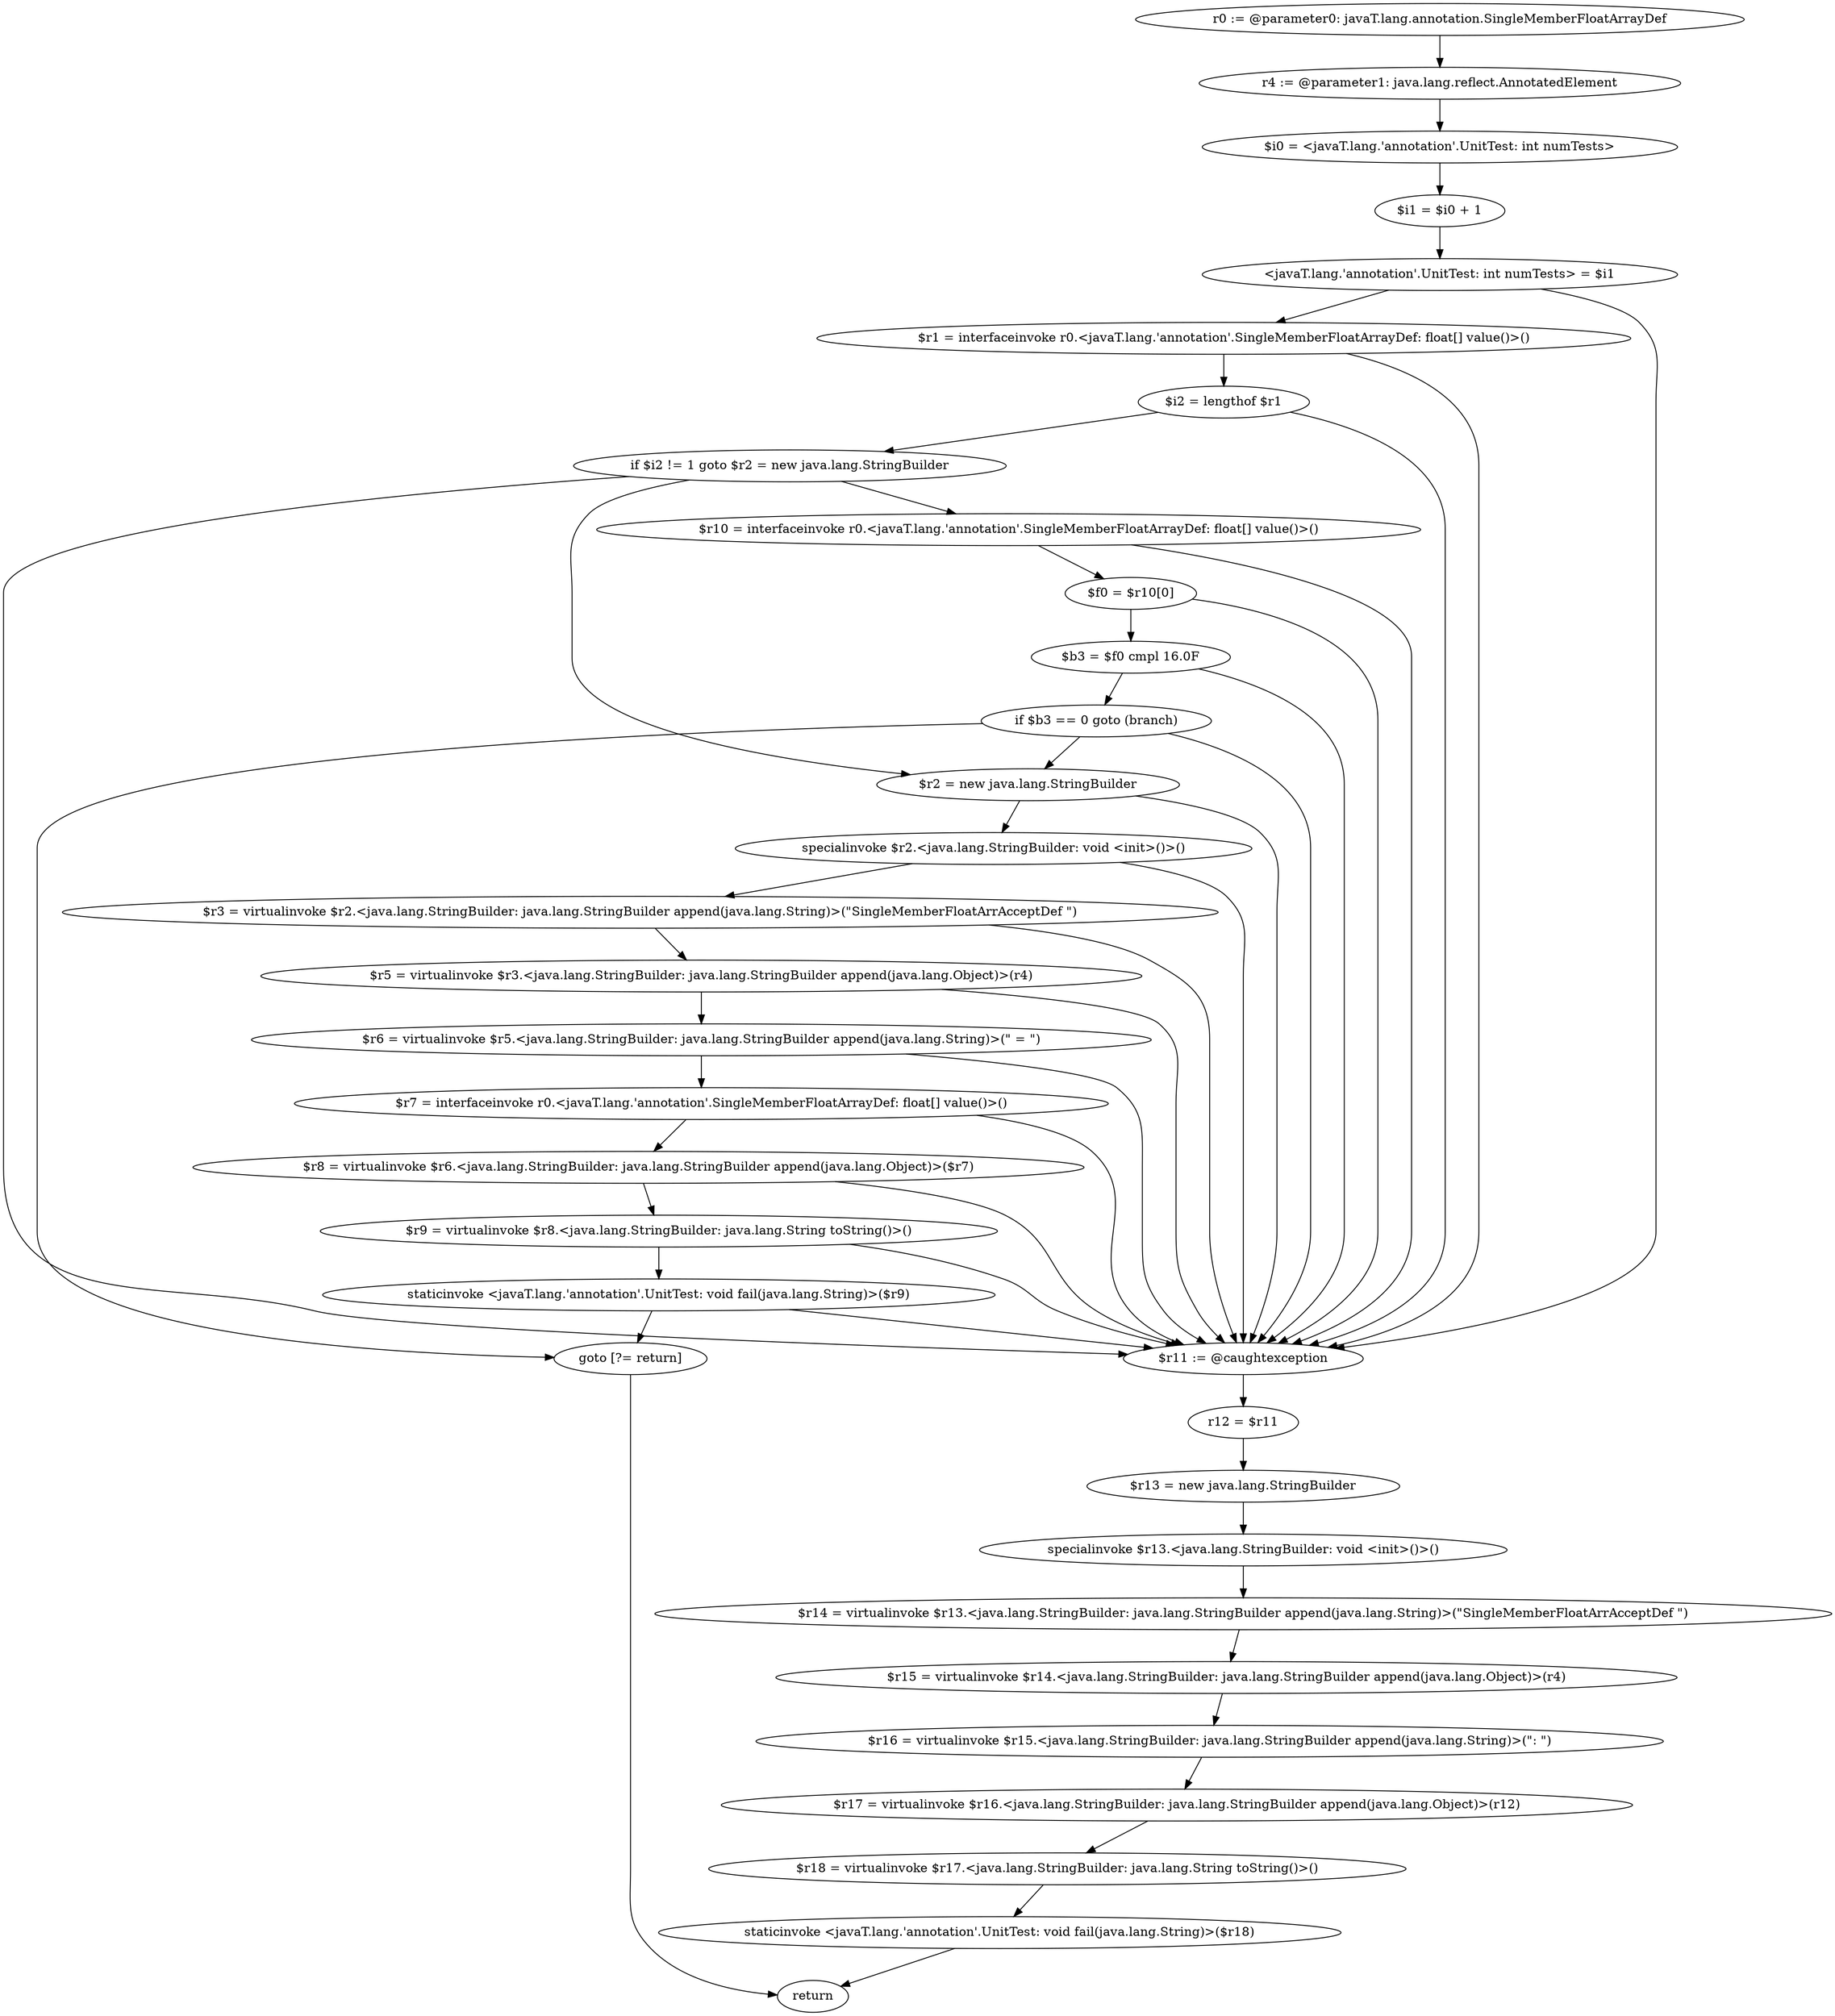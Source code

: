 digraph "unitGraph" {
    "r0 := @parameter0: javaT.lang.annotation.SingleMemberFloatArrayDef"
    "r4 := @parameter1: java.lang.reflect.AnnotatedElement"
    "$i0 = <javaT.lang.'annotation'.UnitTest: int numTests>"
    "$i1 = $i0 + 1"
    "<javaT.lang.'annotation'.UnitTest: int numTests> = $i1"
    "$r1 = interfaceinvoke r0.<javaT.lang.'annotation'.SingleMemberFloatArrayDef: float[] value()>()"
    "$i2 = lengthof $r1"
    "if $i2 != 1 goto $r2 = new java.lang.StringBuilder"
    "$r10 = interfaceinvoke r0.<javaT.lang.'annotation'.SingleMemberFloatArrayDef: float[] value()>()"
    "$f0 = $r10[0]"
    "$b3 = $f0 cmpl 16.0F"
    "if $b3 == 0 goto (branch)"
    "$r2 = new java.lang.StringBuilder"
    "specialinvoke $r2.<java.lang.StringBuilder: void <init>()>()"
    "$r3 = virtualinvoke $r2.<java.lang.StringBuilder: java.lang.StringBuilder append(java.lang.String)>(\"SingleMemberFloatArrAcceptDef \")"
    "$r5 = virtualinvoke $r3.<java.lang.StringBuilder: java.lang.StringBuilder append(java.lang.Object)>(r4)"
    "$r6 = virtualinvoke $r5.<java.lang.StringBuilder: java.lang.StringBuilder append(java.lang.String)>(\" = \")"
    "$r7 = interfaceinvoke r0.<javaT.lang.'annotation'.SingleMemberFloatArrayDef: float[] value()>()"
    "$r8 = virtualinvoke $r6.<java.lang.StringBuilder: java.lang.StringBuilder append(java.lang.Object)>($r7)"
    "$r9 = virtualinvoke $r8.<java.lang.StringBuilder: java.lang.String toString()>()"
    "staticinvoke <javaT.lang.'annotation'.UnitTest: void fail(java.lang.String)>($r9)"
    "goto [?= return]"
    "$r11 := @caughtexception"
    "r12 = $r11"
    "$r13 = new java.lang.StringBuilder"
    "specialinvoke $r13.<java.lang.StringBuilder: void <init>()>()"
    "$r14 = virtualinvoke $r13.<java.lang.StringBuilder: java.lang.StringBuilder append(java.lang.String)>(\"SingleMemberFloatArrAcceptDef \")"
    "$r15 = virtualinvoke $r14.<java.lang.StringBuilder: java.lang.StringBuilder append(java.lang.Object)>(r4)"
    "$r16 = virtualinvoke $r15.<java.lang.StringBuilder: java.lang.StringBuilder append(java.lang.String)>(\": \")"
    "$r17 = virtualinvoke $r16.<java.lang.StringBuilder: java.lang.StringBuilder append(java.lang.Object)>(r12)"
    "$r18 = virtualinvoke $r17.<java.lang.StringBuilder: java.lang.String toString()>()"
    "staticinvoke <javaT.lang.'annotation'.UnitTest: void fail(java.lang.String)>($r18)"
    "return"
    "r0 := @parameter0: javaT.lang.annotation.SingleMemberFloatArrayDef"->"r4 := @parameter1: java.lang.reflect.AnnotatedElement";
    "r4 := @parameter1: java.lang.reflect.AnnotatedElement"->"$i0 = <javaT.lang.'annotation'.UnitTest: int numTests>";
    "$i0 = <javaT.lang.'annotation'.UnitTest: int numTests>"->"$i1 = $i0 + 1";
    "$i1 = $i0 + 1"->"<javaT.lang.'annotation'.UnitTest: int numTests> = $i1";
    "<javaT.lang.'annotation'.UnitTest: int numTests> = $i1"->"$r1 = interfaceinvoke r0.<javaT.lang.'annotation'.SingleMemberFloatArrayDef: float[] value()>()";
    "<javaT.lang.'annotation'.UnitTest: int numTests> = $i1"->"$r11 := @caughtexception";
    "$r1 = interfaceinvoke r0.<javaT.lang.'annotation'.SingleMemberFloatArrayDef: float[] value()>()"->"$i2 = lengthof $r1";
    "$r1 = interfaceinvoke r0.<javaT.lang.'annotation'.SingleMemberFloatArrayDef: float[] value()>()"->"$r11 := @caughtexception";
    "$i2 = lengthof $r1"->"if $i2 != 1 goto $r2 = new java.lang.StringBuilder";
    "$i2 = lengthof $r1"->"$r11 := @caughtexception";
    "if $i2 != 1 goto $r2 = new java.lang.StringBuilder"->"$r10 = interfaceinvoke r0.<javaT.lang.'annotation'.SingleMemberFloatArrayDef: float[] value()>()";
    "if $i2 != 1 goto $r2 = new java.lang.StringBuilder"->"$r2 = new java.lang.StringBuilder";
    "if $i2 != 1 goto $r2 = new java.lang.StringBuilder"->"$r11 := @caughtexception";
    "$r10 = interfaceinvoke r0.<javaT.lang.'annotation'.SingleMemberFloatArrayDef: float[] value()>()"->"$f0 = $r10[0]";
    "$r10 = interfaceinvoke r0.<javaT.lang.'annotation'.SingleMemberFloatArrayDef: float[] value()>()"->"$r11 := @caughtexception";
    "$f0 = $r10[0]"->"$b3 = $f0 cmpl 16.0F";
    "$f0 = $r10[0]"->"$r11 := @caughtexception";
    "$b3 = $f0 cmpl 16.0F"->"if $b3 == 0 goto (branch)";
    "$b3 = $f0 cmpl 16.0F"->"$r11 := @caughtexception";
    "if $b3 == 0 goto (branch)"->"$r2 = new java.lang.StringBuilder";
    "if $b3 == 0 goto (branch)"->"goto [?= return]";
    "if $b3 == 0 goto (branch)"->"$r11 := @caughtexception";
    "$r2 = new java.lang.StringBuilder"->"specialinvoke $r2.<java.lang.StringBuilder: void <init>()>()";
    "$r2 = new java.lang.StringBuilder"->"$r11 := @caughtexception";
    "specialinvoke $r2.<java.lang.StringBuilder: void <init>()>()"->"$r3 = virtualinvoke $r2.<java.lang.StringBuilder: java.lang.StringBuilder append(java.lang.String)>(\"SingleMemberFloatArrAcceptDef \")";
    "specialinvoke $r2.<java.lang.StringBuilder: void <init>()>()"->"$r11 := @caughtexception";
    "$r3 = virtualinvoke $r2.<java.lang.StringBuilder: java.lang.StringBuilder append(java.lang.String)>(\"SingleMemberFloatArrAcceptDef \")"->"$r5 = virtualinvoke $r3.<java.lang.StringBuilder: java.lang.StringBuilder append(java.lang.Object)>(r4)";
    "$r3 = virtualinvoke $r2.<java.lang.StringBuilder: java.lang.StringBuilder append(java.lang.String)>(\"SingleMemberFloatArrAcceptDef \")"->"$r11 := @caughtexception";
    "$r5 = virtualinvoke $r3.<java.lang.StringBuilder: java.lang.StringBuilder append(java.lang.Object)>(r4)"->"$r6 = virtualinvoke $r5.<java.lang.StringBuilder: java.lang.StringBuilder append(java.lang.String)>(\" = \")";
    "$r5 = virtualinvoke $r3.<java.lang.StringBuilder: java.lang.StringBuilder append(java.lang.Object)>(r4)"->"$r11 := @caughtexception";
    "$r6 = virtualinvoke $r5.<java.lang.StringBuilder: java.lang.StringBuilder append(java.lang.String)>(\" = \")"->"$r7 = interfaceinvoke r0.<javaT.lang.'annotation'.SingleMemberFloatArrayDef: float[] value()>()";
    "$r6 = virtualinvoke $r5.<java.lang.StringBuilder: java.lang.StringBuilder append(java.lang.String)>(\" = \")"->"$r11 := @caughtexception";
    "$r7 = interfaceinvoke r0.<javaT.lang.'annotation'.SingleMemberFloatArrayDef: float[] value()>()"->"$r8 = virtualinvoke $r6.<java.lang.StringBuilder: java.lang.StringBuilder append(java.lang.Object)>($r7)";
    "$r7 = interfaceinvoke r0.<javaT.lang.'annotation'.SingleMemberFloatArrayDef: float[] value()>()"->"$r11 := @caughtexception";
    "$r8 = virtualinvoke $r6.<java.lang.StringBuilder: java.lang.StringBuilder append(java.lang.Object)>($r7)"->"$r9 = virtualinvoke $r8.<java.lang.StringBuilder: java.lang.String toString()>()";
    "$r8 = virtualinvoke $r6.<java.lang.StringBuilder: java.lang.StringBuilder append(java.lang.Object)>($r7)"->"$r11 := @caughtexception";
    "$r9 = virtualinvoke $r8.<java.lang.StringBuilder: java.lang.String toString()>()"->"staticinvoke <javaT.lang.'annotation'.UnitTest: void fail(java.lang.String)>($r9)";
    "$r9 = virtualinvoke $r8.<java.lang.StringBuilder: java.lang.String toString()>()"->"$r11 := @caughtexception";
    "staticinvoke <javaT.lang.'annotation'.UnitTest: void fail(java.lang.String)>($r9)"->"goto [?= return]";
    "staticinvoke <javaT.lang.'annotation'.UnitTest: void fail(java.lang.String)>($r9)"->"$r11 := @caughtexception";
    "goto [?= return]"->"return";
    "$r11 := @caughtexception"->"r12 = $r11";
    "r12 = $r11"->"$r13 = new java.lang.StringBuilder";
    "$r13 = new java.lang.StringBuilder"->"specialinvoke $r13.<java.lang.StringBuilder: void <init>()>()";
    "specialinvoke $r13.<java.lang.StringBuilder: void <init>()>()"->"$r14 = virtualinvoke $r13.<java.lang.StringBuilder: java.lang.StringBuilder append(java.lang.String)>(\"SingleMemberFloatArrAcceptDef \")";
    "$r14 = virtualinvoke $r13.<java.lang.StringBuilder: java.lang.StringBuilder append(java.lang.String)>(\"SingleMemberFloatArrAcceptDef \")"->"$r15 = virtualinvoke $r14.<java.lang.StringBuilder: java.lang.StringBuilder append(java.lang.Object)>(r4)";
    "$r15 = virtualinvoke $r14.<java.lang.StringBuilder: java.lang.StringBuilder append(java.lang.Object)>(r4)"->"$r16 = virtualinvoke $r15.<java.lang.StringBuilder: java.lang.StringBuilder append(java.lang.String)>(\": \")";
    "$r16 = virtualinvoke $r15.<java.lang.StringBuilder: java.lang.StringBuilder append(java.lang.String)>(\": \")"->"$r17 = virtualinvoke $r16.<java.lang.StringBuilder: java.lang.StringBuilder append(java.lang.Object)>(r12)";
    "$r17 = virtualinvoke $r16.<java.lang.StringBuilder: java.lang.StringBuilder append(java.lang.Object)>(r12)"->"$r18 = virtualinvoke $r17.<java.lang.StringBuilder: java.lang.String toString()>()";
    "$r18 = virtualinvoke $r17.<java.lang.StringBuilder: java.lang.String toString()>()"->"staticinvoke <javaT.lang.'annotation'.UnitTest: void fail(java.lang.String)>($r18)";
    "staticinvoke <javaT.lang.'annotation'.UnitTest: void fail(java.lang.String)>($r18)"->"return";
}
